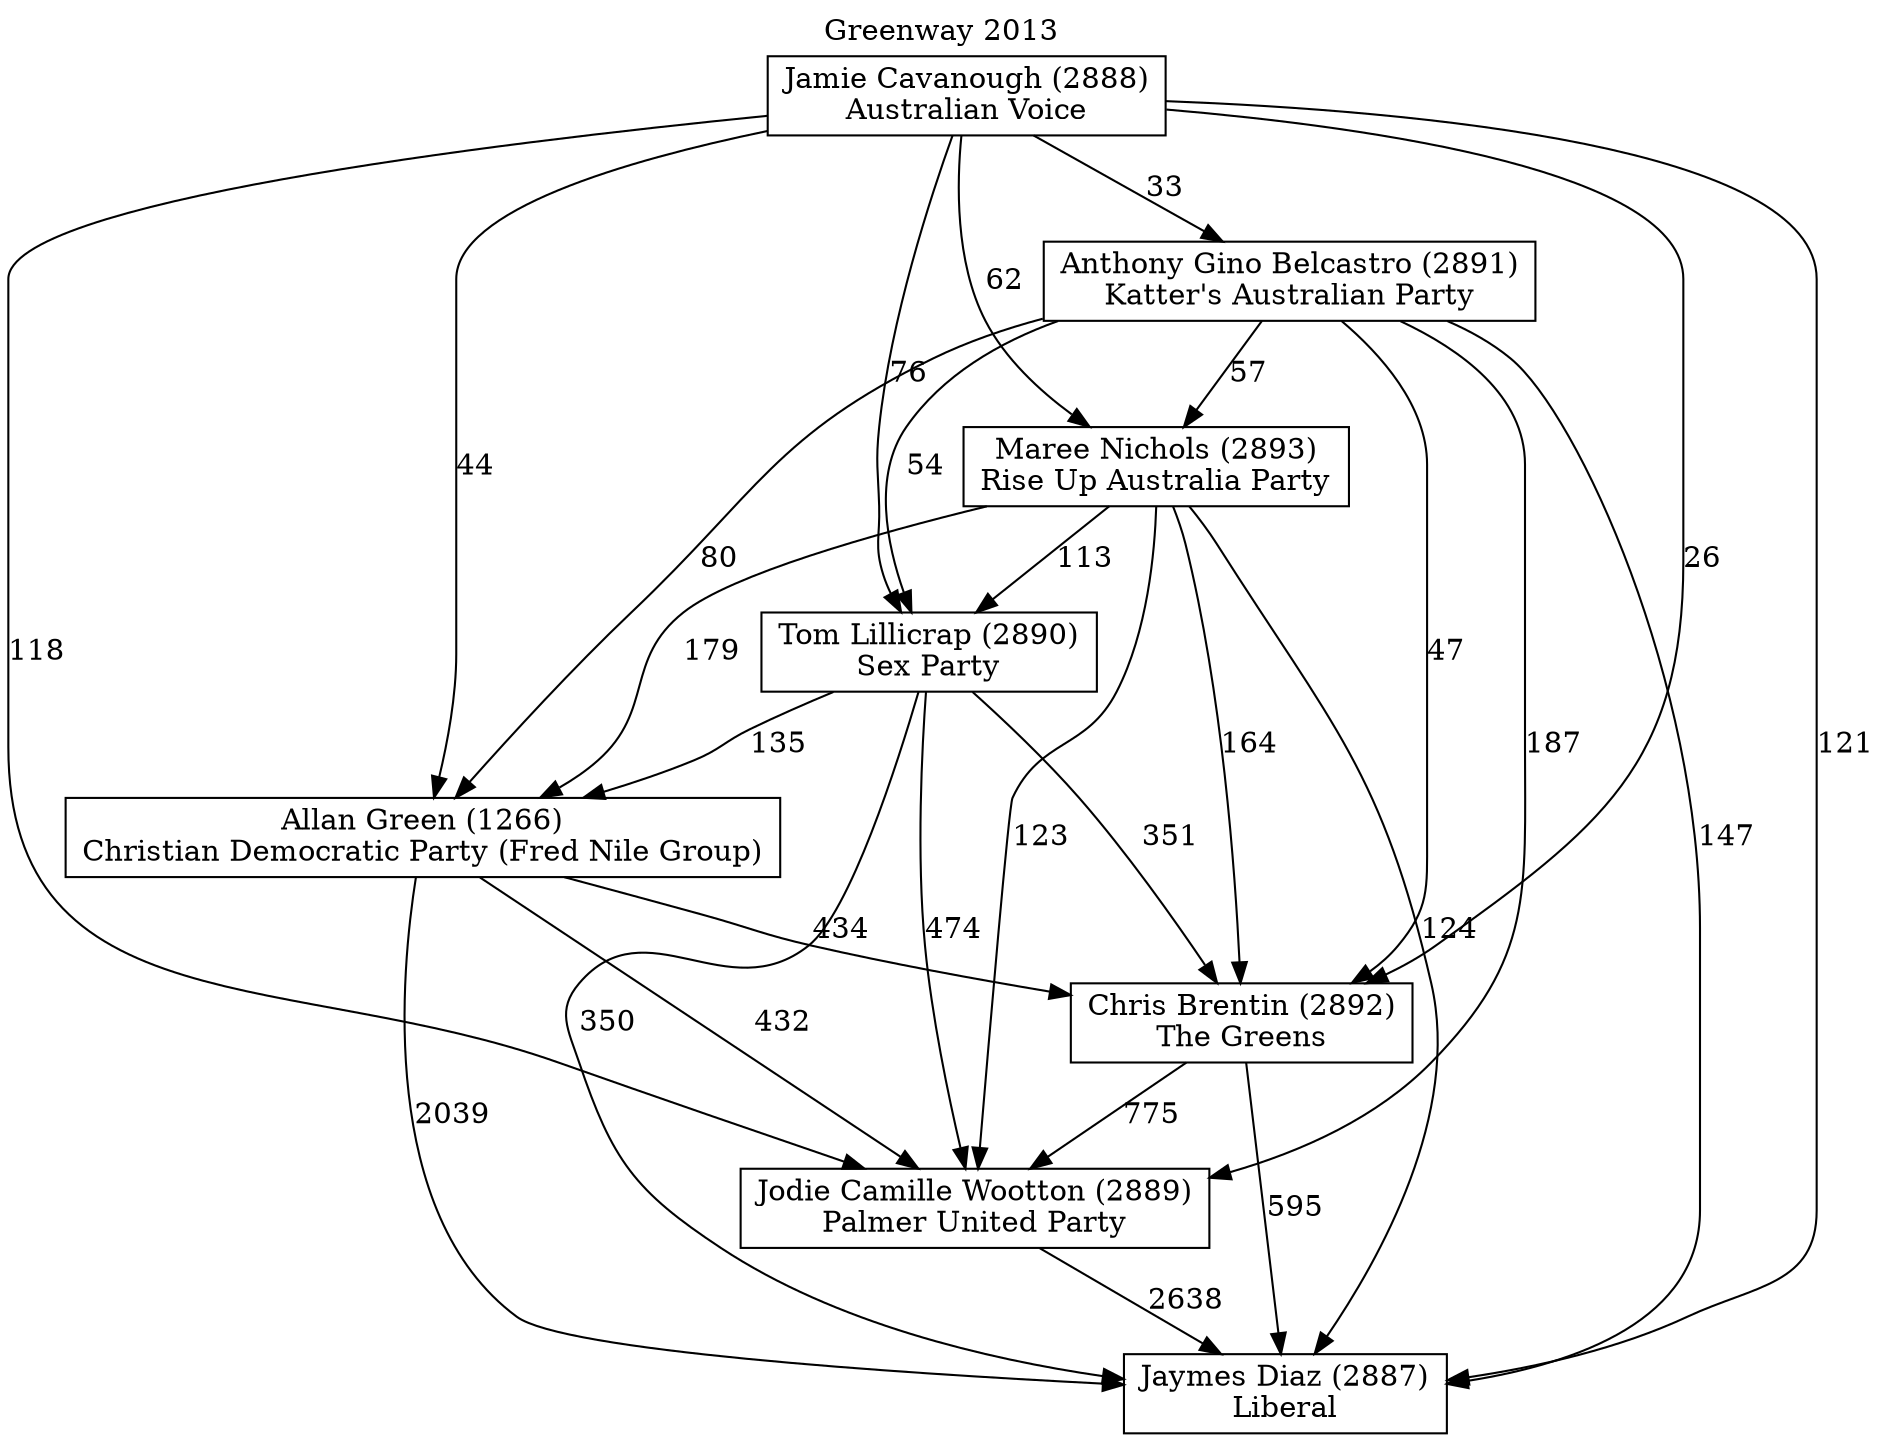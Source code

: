 // House preference flow
digraph "Jaymes Diaz (2887)_Greenway_2013" {
	graph [label="Greenway 2013" labelloc=t mclimit=10]
	node [shape=box]
	"Jaymes Diaz (2887)" [label="Jaymes Diaz (2887)
Liberal"]
	"Jodie Camille Wootton (2889)" [label="Jodie Camille Wootton (2889)
Palmer United Party"]
	"Chris Brentin (2892)" [label="Chris Brentin (2892)
The Greens"]
	"Allan Green (1266)" [label="Allan Green (1266)
Christian Democratic Party (Fred Nile Group)"]
	"Tom Lillicrap (2890)" [label="Tom Lillicrap (2890)
Sex Party"]
	"Maree Nichols (2893)" [label="Maree Nichols (2893)
Rise Up Australia Party"]
	"Anthony Gino Belcastro (2891)" [label="Anthony Gino Belcastro (2891)
Katter's Australian Party"]
	"Jamie Cavanough (2888)" [label="Jamie Cavanough (2888)
Australian Voice"]
	"Jodie Camille Wootton (2889)" -> "Jaymes Diaz (2887)" [label=2638]
	"Chris Brentin (2892)" -> "Jodie Camille Wootton (2889)" [label=775]
	"Allan Green (1266)" -> "Chris Brentin (2892)" [label=434]
	"Tom Lillicrap (2890)" -> "Allan Green (1266)" [label=135]
	"Maree Nichols (2893)" -> "Tom Lillicrap (2890)" [label=113]
	"Anthony Gino Belcastro (2891)" -> "Maree Nichols (2893)" [label=57]
	"Jamie Cavanough (2888)" -> "Anthony Gino Belcastro (2891)" [label=33]
	"Chris Brentin (2892)" -> "Jaymes Diaz (2887)" [label=595]
	"Allan Green (1266)" -> "Jaymes Diaz (2887)" [label=2039]
	"Tom Lillicrap (2890)" -> "Jaymes Diaz (2887)" [label=350]
	"Maree Nichols (2893)" -> "Jaymes Diaz (2887)" [label=124]
	"Anthony Gino Belcastro (2891)" -> "Jaymes Diaz (2887)" [label=147]
	"Jamie Cavanough (2888)" -> "Jaymes Diaz (2887)" [label=121]
	"Jamie Cavanough (2888)" -> "Maree Nichols (2893)" [label=62]
	"Anthony Gino Belcastro (2891)" -> "Tom Lillicrap (2890)" [label=54]
	"Jamie Cavanough (2888)" -> "Tom Lillicrap (2890)" [label=76]
	"Maree Nichols (2893)" -> "Allan Green (1266)" [label=179]
	"Anthony Gino Belcastro (2891)" -> "Allan Green (1266)" [label=80]
	"Jamie Cavanough (2888)" -> "Allan Green (1266)" [label=44]
	"Tom Lillicrap (2890)" -> "Chris Brentin (2892)" [label=351]
	"Maree Nichols (2893)" -> "Chris Brentin (2892)" [label=164]
	"Anthony Gino Belcastro (2891)" -> "Chris Brentin (2892)" [label=47]
	"Jamie Cavanough (2888)" -> "Chris Brentin (2892)" [label=26]
	"Allan Green (1266)" -> "Jodie Camille Wootton (2889)" [label=432]
	"Tom Lillicrap (2890)" -> "Jodie Camille Wootton (2889)" [label=474]
	"Maree Nichols (2893)" -> "Jodie Camille Wootton (2889)" [label=123]
	"Anthony Gino Belcastro (2891)" -> "Jodie Camille Wootton (2889)" [label=187]
	"Jamie Cavanough (2888)" -> "Jodie Camille Wootton (2889)" [label=118]
}
